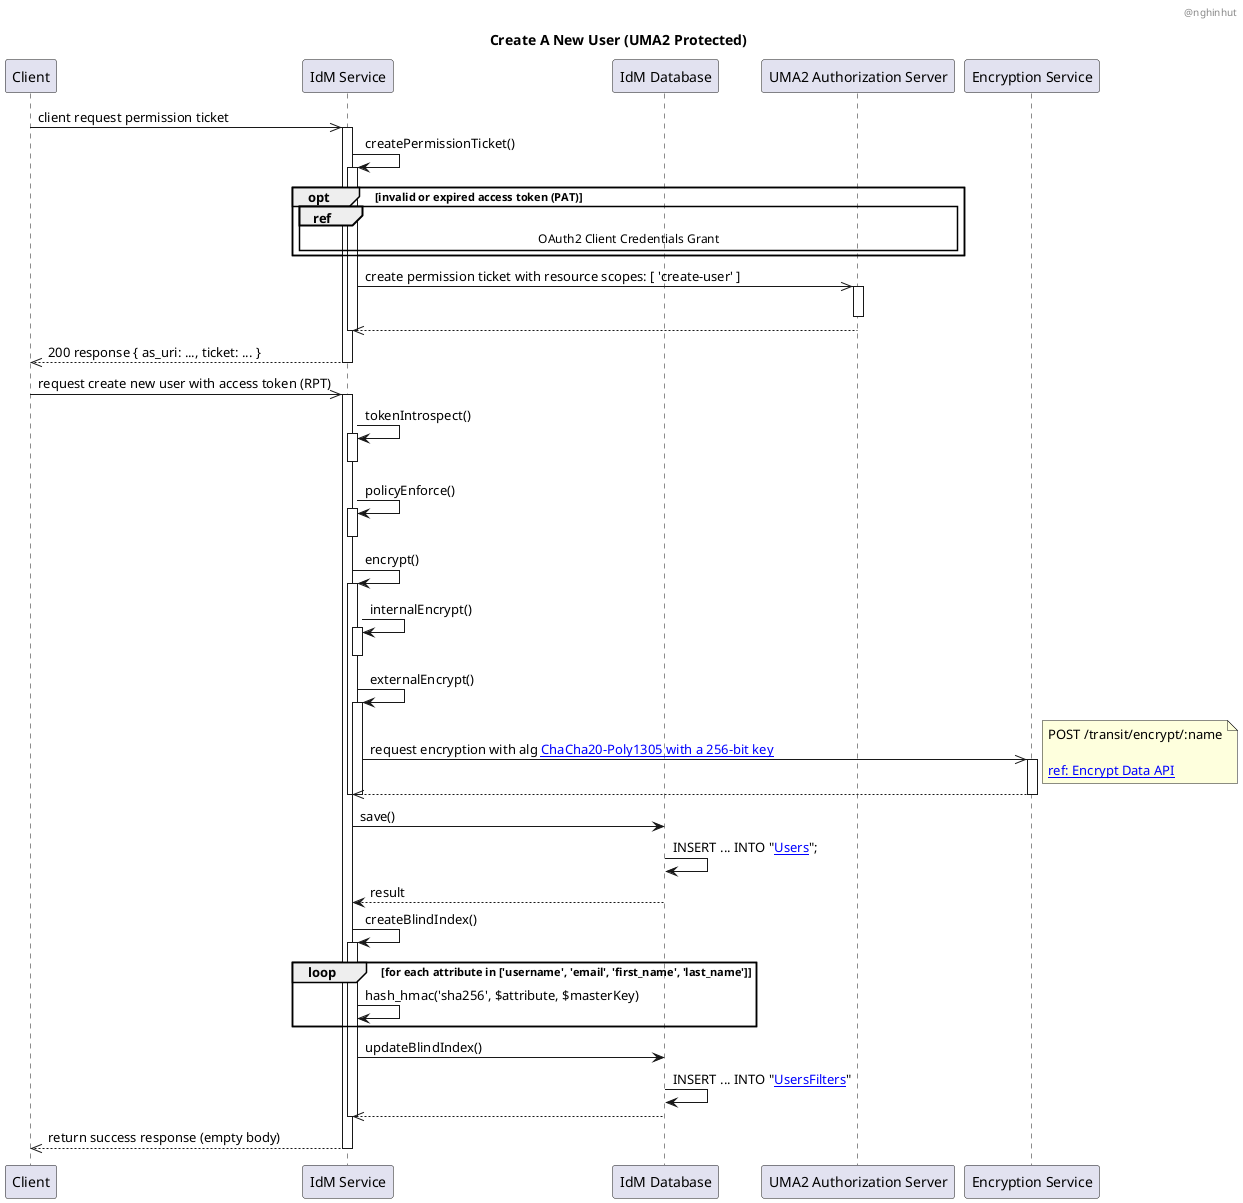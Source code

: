 @startuml
!$REPO_URL = "https://gitlab.com/nghinhut/docs/raw/master/plantuml/IdM"
!$PLANTUML_PROXY_URL = "http://www.plantuml.com/plantuml/proxy"
!$BASE_URL = $PLANTUML_PROXY_URL + "?fmt=svg&src=" + $REPO_URL

header @nghinhut
title Create A New User (UMA2 Protected)

participant "Client" as client
participant "IdM Service" as idm
participant "IdM Database" as db
participant "UMA2 Authorization Server" as as
participant "Encryption Service" as es


client ->> idm : client request permission ticket
activate idm
    idm -> idm : createPermissionTicket()
    activate idm
        opt invalid or expired access token (PAT)
            ref over idm, as
                OAuth2 Client Credentials Grant
            end
        end
        idm ->> as : create permission ticket with resource scopes: [ 'create-user' ]
        activate as
        deactivate as
        idm <<-- as
    deactivate idm

client <<-- idm : 200 response { as_uri: ..., ticket: ... }
deactivate idm

client ->> idm : request create new user with access token (RPT)
activate idm


idm -> idm : tokenIntrospect()
activate idm
deactivate idm

idm -> idm : policyEnforce()
activate idm
deactivate idm

idm -> idm : encrypt()
activate idm
idm -> idm : internalEncrypt()
activate idm
deactivate idm

idm -> idm : externalEncrypt()
activate idm
idm ->> es : request encryption with alg [[https://www.vaultproject.io/docs/secrets/transit/index.html#chacha20-poly1305 ChaCha20-Poly1305 with a 256-bit key]]
note right
    POST /transit/encrypt/:name

    [[https://www.vaultproject.io/api/secret/transit/index.html#encrypt-data ref: Encrypt Data API]]
end note
activate es
idm <<-- es
deactivate es
deactivate idm
deactivate idm

idm -> db : save()
    db -> db : INSERT ... INTO "[[$BASE_URL/classes.puml Users]]";
idm <-- db : result

idm -> idm : createBlindIndex()
activate idm
    loop for each attribute in ['username', 'email', 'first_name', 'last_name']
        idm -> idm : hash_hmac('sha256', $attribute, $masterKey)
    end
    idm -> db : updateBlindIndex()
        db -> db : INSERT ... INTO "[[$BASE_URL/classes.puml UsersFilters]]"
    idm <<-- db
deactivate idm

client <<-- idm : return success response (empty body)
deactivate idm

@enduml